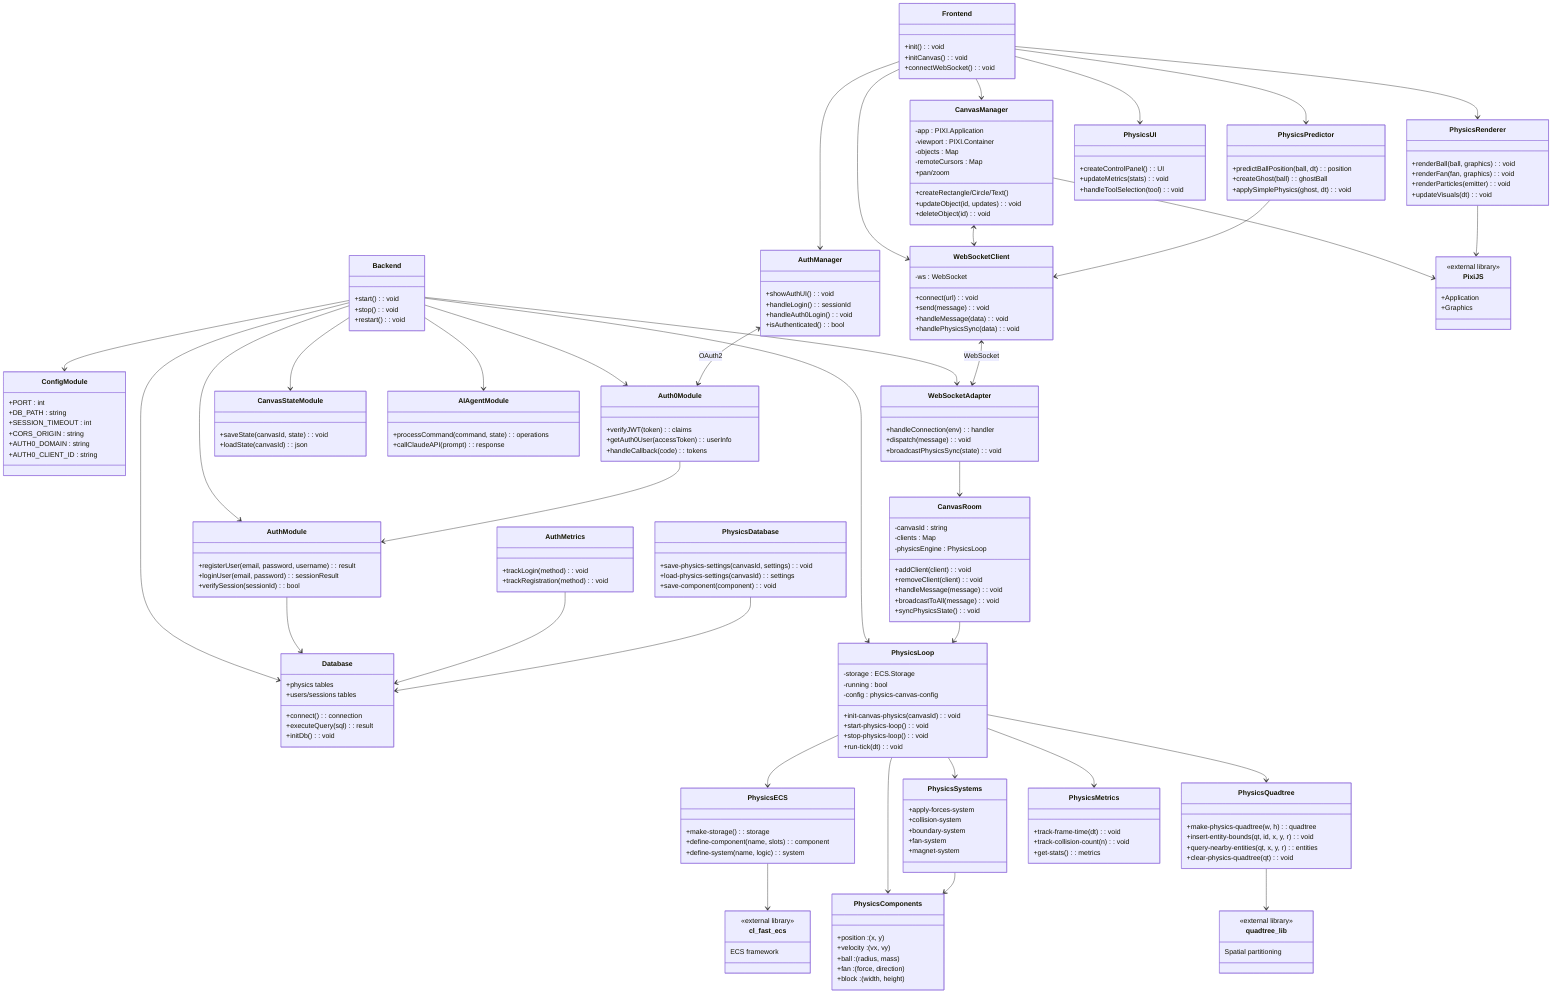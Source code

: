 classDiagram
    %% Backend Core
    class Backend {
        +start() : void
        +stop() : void
        +restart() : void
    }
    class ConfigModule {
        +PORT : int
        +DB_PATH : string
        +SESSION_TIMEOUT : int
        +CORS_ORIGIN : string
        +AUTH0_DOMAIN : string
        +AUTH0_CLIENT_ID : string
    }
    class Database {
        +connect() : connection
        +executeQuery(sql) : result
        +initDb() : void
        +physics tables
        +users/sessions tables
    }

    %% WebSocket Infrastructure
    class WebSocketAdapter {
        +handleConnection(env) : handler
        +dispatch(message) : void
        +broadcastPhysicsSync(state) : void
    }
    class CanvasRoom {
        -canvasId : string
        -clients : Map
        -physicsEngine : PhysicsLoop
        +addClient(client) : void
        +removeClient(client) : void
        +handleMessage(message) : void
        +broadcastToAll(message) : void
        +syncPhysicsState() : void
    }

    %% Authentication
    class AuthModule {
        +registerUser(email, password, username) : result
        +loginUser(email, password) : sessionResult
        +verifySession(sessionId) : bool
    }
    class Auth0Module {
        +verifyJWT(token) : claims
        +getAuth0User(accessToken) : userInfo
        +handleCallback(code) : tokens
    }
    class AuthMetrics {
        +trackLogin(method) : void
        +trackRegistration(method) : void
    }

    %% Canvas & State
    class CanvasStateModule {
        +saveState(canvasId, state) : void
        +loadState(canvasId) : json
    }
    class AIAgentModule {
        +processCommand(command, state) : operations
        +callClaudeAPI(prompt) : response
    }

    %% Physics Engine (ECS)
    class PhysicsECS {
        +make-storage() : storage
        +define-component(name, slots) : component
        +define-system(name, logic) : system
    }
    class PhysicsComponents {
        +position : (x, y)
        +velocity : (vx, vy)
        +ball : (radius, mass)
        +fan : (force, direction)
        +block : (width, height)
    }
    class PhysicsSystems {
        +apply-forces-system
        +collision-system
        +boundary-system
        +fan-system
        +magnet-system
    }
    class PhysicsLoop {
        -storage : ECS.Storage
        -running : bool
        -config : physics-canvas-config
        +init-canvas-physics(canvasId) : void
        +start-physics-loop() : void
        +stop-physics-loop() : void
        +run-tick(dt) : void
    }
    class PhysicsQuadtree {
        +make-physics-quadtree(w, h) : quadtree
        +insert-entity-bounds(qt, id, x, y, r) : void
        +query-nearby-entities(qt, x, y, r) : entities
        +clear-physics-quadtree(qt) : void
    }
    class PhysicsDatabase {
        +save-physics-settings(canvasId, settings) : void
        +load-physics-settings(canvasId) : settings
        +save-component(component) : void
    }
    class PhysicsMetrics {
        +track-frame-time(dt) : void
        +track-collision-count(n) : void
        +get-stats() : metrics
    }

    %% Frontend Core
    class Frontend {
        +init() : void
        +initCanvas() : void
        +connectWebSocket() : void
    }
    class CanvasManager {
        -app : PIXI.Application
        -viewport : PIXI.Container
        -objects : Map
        -remoteCursors : Map
        +pan/zoom
        +createRectangle/Circle/Text()
        +updateObject(id, updates) : void
        +deleteObject(id) : void
    }
    class WebSocketClient {
        -ws : WebSocket
        +connect(url) : void
        +send(message) : void
        +handleMessage(data) : void
        +handlePhysicsSync(data) : void
    }
    class AuthManager {
        +showAuthUI() : void
        +handleLogin() : sessionId
        +handleAuth0Login() : void
        +isAuthenticated() : bool
    }

    %% Frontend Physics
    class PhysicsPredictor {
        +predictBallPosition(ball, dt) : position
        +createGhost(ball) : ghostBall
        +applySimplePhysics(ghost, dt) : void
    }
    class PhysicsRenderer {
        +renderBall(ball, graphics) : void
        +renderFan(fan, graphics) : void
        +renderParticles(emitter) : void
        +updateVisuals(dt) : void
    }
    class PhysicsUI {
        +createControlPanel() : UI
        +updateMetrics(stats) : void
        +handleToolSelection(tool) : void
    }

    %% External Libraries
    class PixiJS {
        <<external library>>
        +Application
        +Graphics
    }
    class cl_fast_ecs {
        <<external library>>
        ECS framework
    }
    class quadtree_lib {
        <<external library>>
        Spatial partitioning
    }

    %% Backend relationships
    Backend --> ConfigModule
    Backend --> Database
    Backend --> WebSocketAdapter
    Backend --> AuthModule
    Backend --> Auth0Module
    Backend --> CanvasStateModule
    Backend --> AIAgentModule
    Backend --> PhysicsLoop

    WebSocketAdapter --> CanvasRoom
    CanvasRoom --> PhysicsLoop

    AuthModule --> Database
    Auth0Module --> AuthModule
    AuthMetrics --> Database

    PhysicsLoop --> PhysicsECS
    PhysicsLoop --> PhysicsComponents
    PhysicsLoop --> PhysicsSystems
    PhysicsLoop --> PhysicsQuadtree
    PhysicsLoop --> PhysicsMetrics
    PhysicsDatabase --> Database

    PhysicsECS --> cl_fast_ecs
    PhysicsQuadtree --> quadtree_lib
    PhysicsSystems --> PhysicsComponents

    %% Frontend relationships
    Frontend --> CanvasManager
    Frontend --> WebSocketClient
    Frontend --> AuthManager
    Frontend --> PhysicsPredictor
    Frontend --> PhysicsRenderer
    Frontend --> PhysicsUI

    CanvasManager --> PixiJS
    PhysicsRenderer --> PixiJS
    CanvasManager <--> WebSocketClient
    PhysicsPredictor --> WebSocketClient

    %% Client-Server communication
    WebSocketClient <--> WebSocketAdapter : WebSocket
    AuthManager <--> Auth0Module : OAuth2